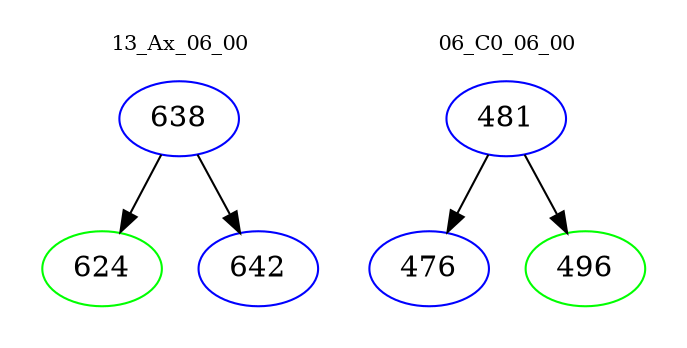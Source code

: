 digraph{
subgraph cluster_0 {
color = white
label = "13_Ax_06_00";
fontsize=10;
T0_638 [label="638", color="blue"]
T0_638 -> T0_624 [color="black"]
T0_624 [label="624", color="green"]
T0_638 -> T0_642 [color="black"]
T0_642 [label="642", color="blue"]
}
subgraph cluster_1 {
color = white
label = "06_C0_06_00";
fontsize=10;
T1_481 [label="481", color="blue"]
T1_481 -> T1_476 [color="black"]
T1_476 [label="476", color="blue"]
T1_481 -> T1_496 [color="black"]
T1_496 [label="496", color="green"]
}
}

